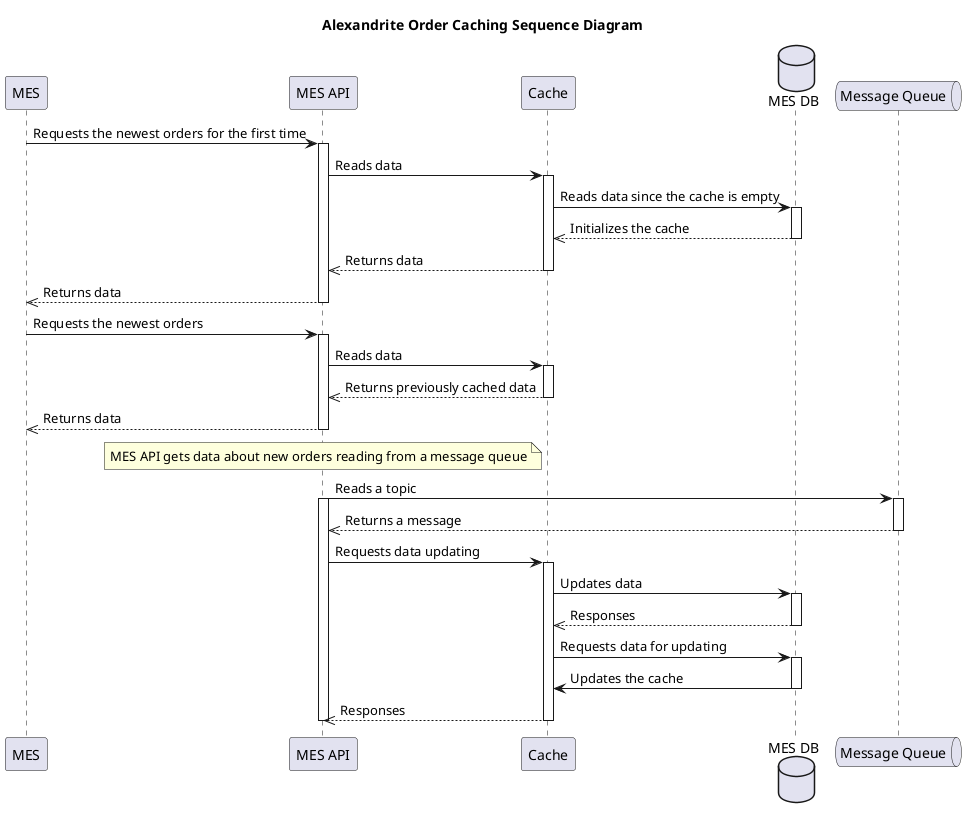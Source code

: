 @startuml
title Alexandrite Order Caching Sequence Diagram

participant MES
participant "MES API" as MES_API
participant Cache as CACHE
database "MES DB" as MES_DB
queue "Message Queue" as MESSAGE_QUEUE


MES -> MES_API: Requests the newest orders for the first time
activate MES_API
MES_API -> CACHE: Reads data
activate CACHE
CACHE -> MES_DB: Reads data since the cache is empty
activate MES_DB
MES_DB -->> CACHE: Initializes the cache
deactivate MES_DB
CACHE -->> MES_API: Returns data
deactivate CACHE
MES_API -->> MES: Returns data
deactivate MES_API

MES -> MES_API: Requests the newest orders
activate MES_API
MES_API -> CACHE: Reads data
activate CACHE
CACHE -->> MES_API: Returns previously cached data
deactivate CACHE
MES_API -->> MES: Returns data
deactivate MES_API

note over MES_API: MES API gets data about new orders reading from a message queue
MES_API -> MESSAGE_QUEUE: Reads a topic
activate MES_API
activate MESSAGE_QUEUE
MESSAGE_QUEUE -->> MES_API: Returns a message
deactivate MESSAGE_QUEUE
MES_API -> CACHE: Requests data updating
activate CACHE
CACHE -> MES_DB: Updates data
activate MES_DB
MES_DB -->> CACHE: Responses
deactivate MES_DB
CACHE -> MES_DB: Requests data for updating
activate MES_DB
MES_DB -> CACHE: Updates the cache
deactivate MES_DB
CACHE -->> MES_API: Responses
deactivate CACHE
deactivate MES_API

@enduml
